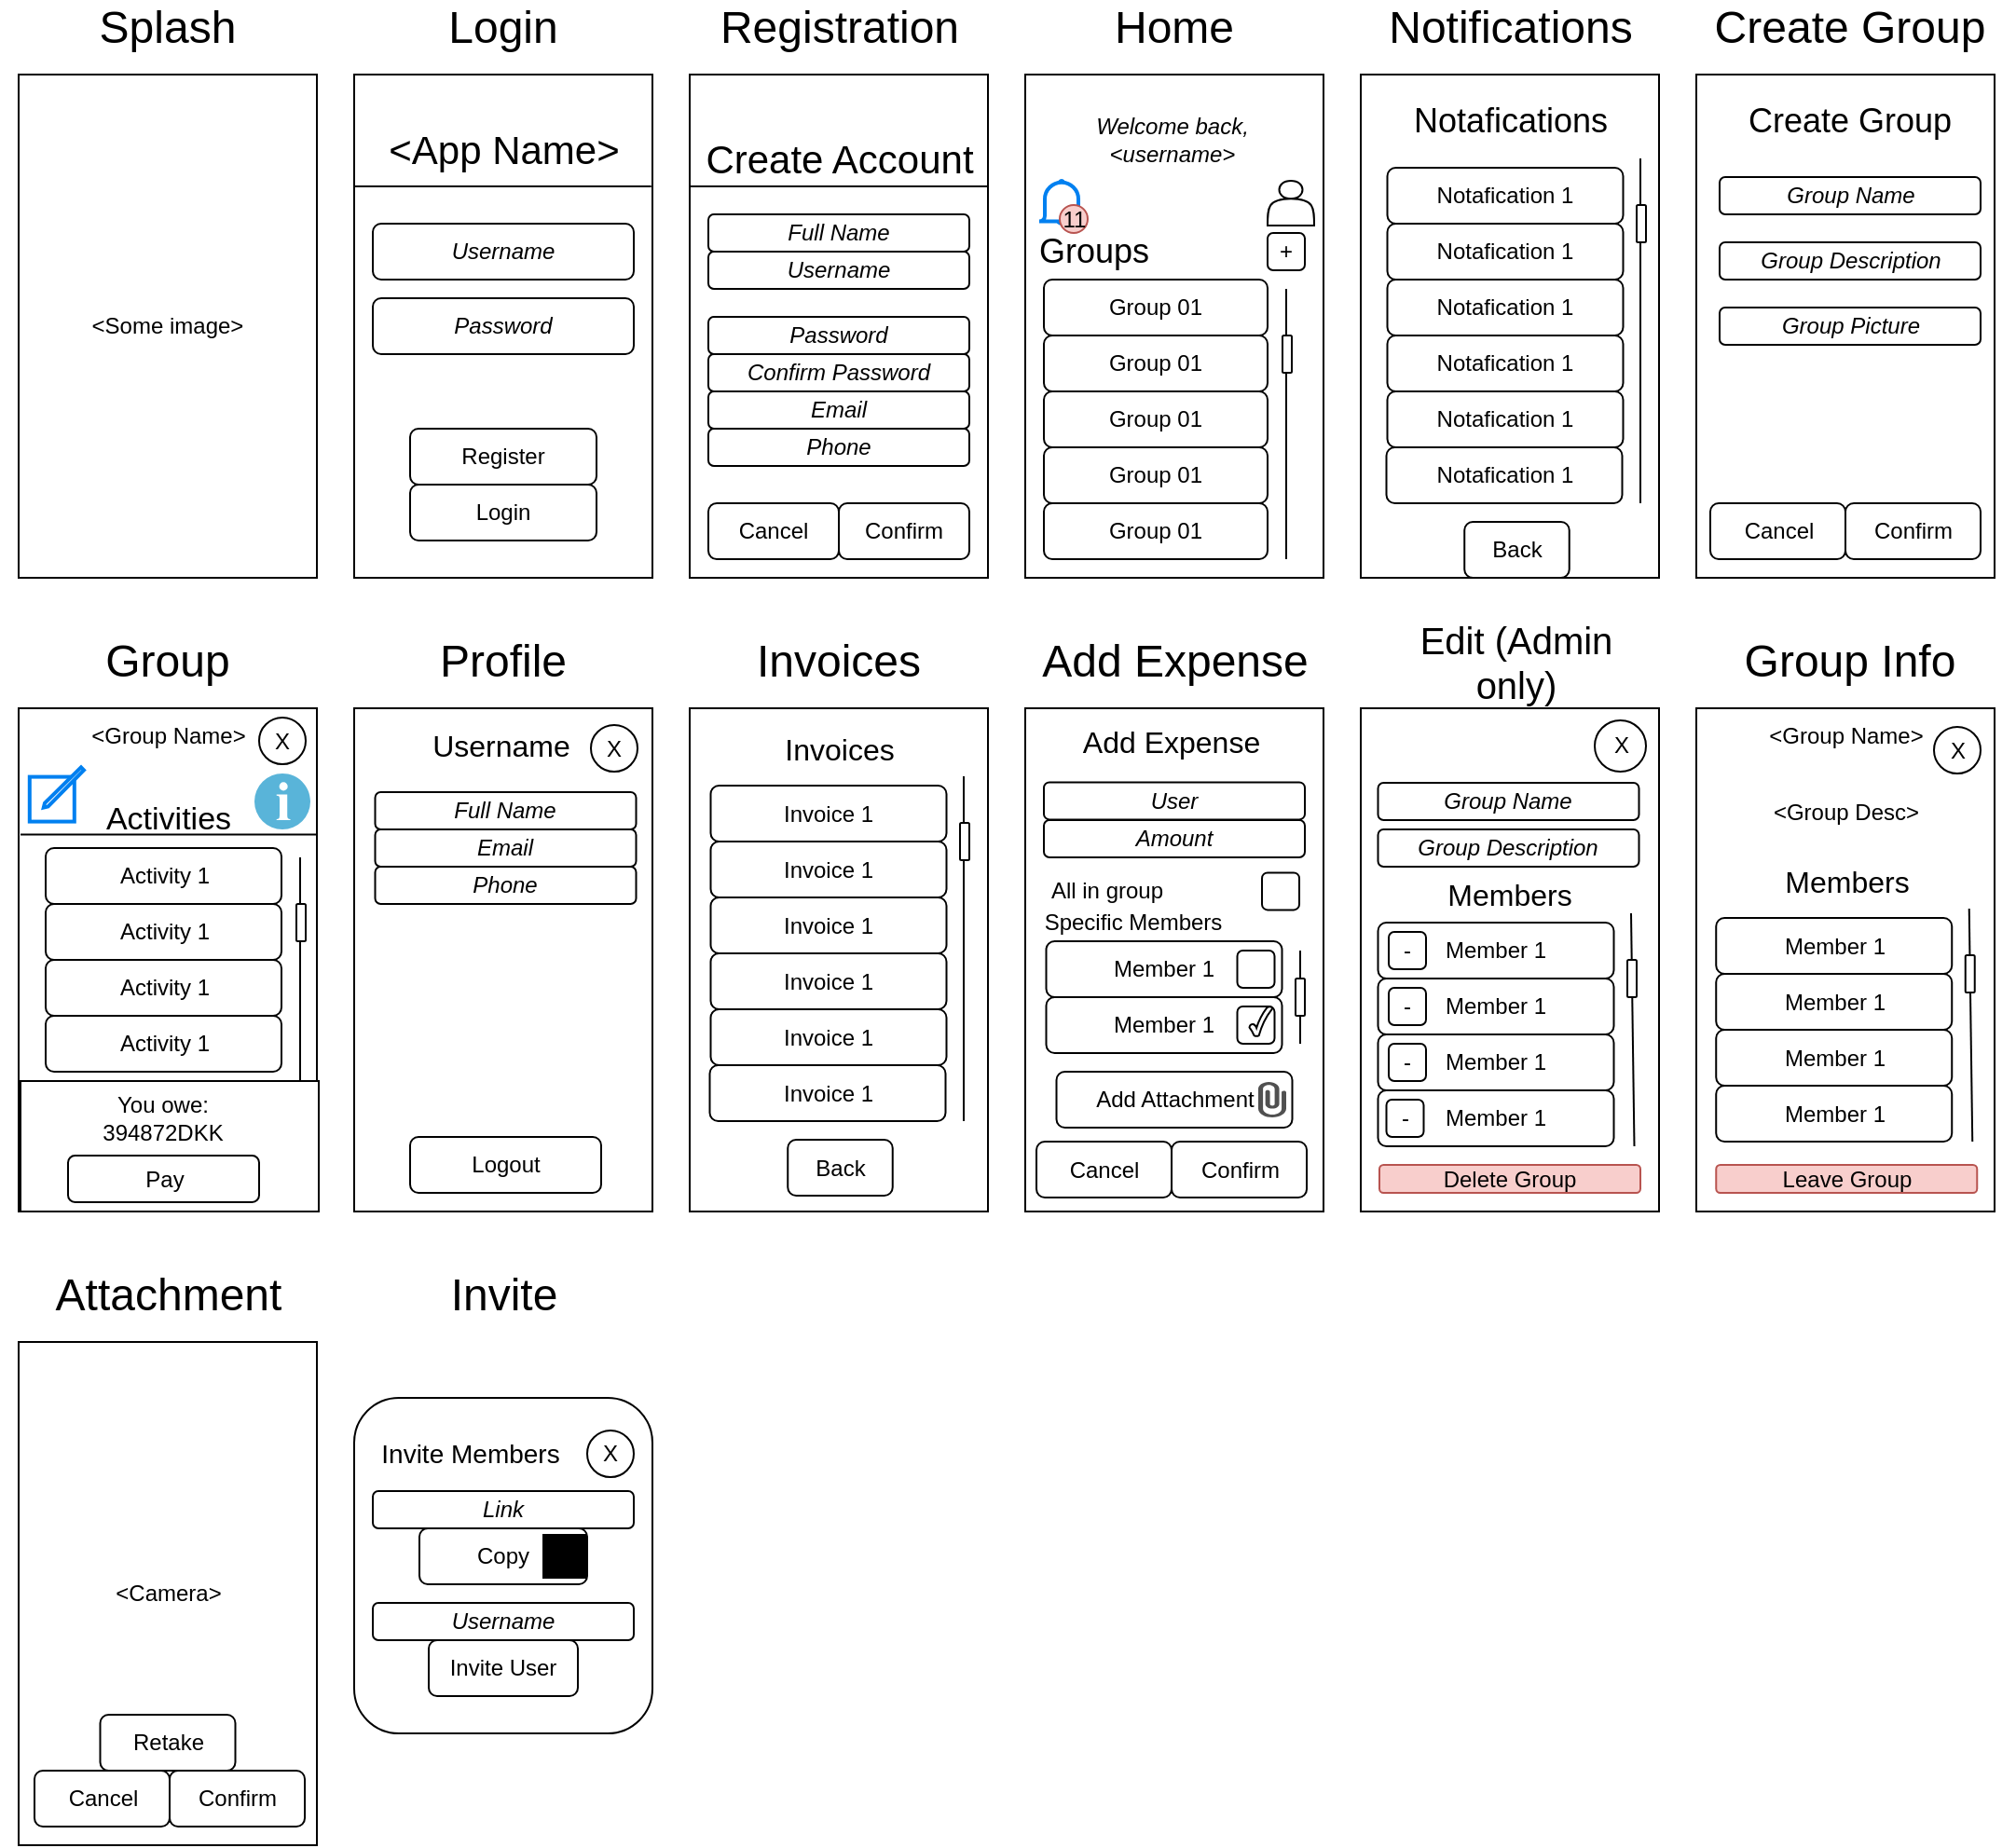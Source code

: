 <mxfile version="22.1.2" type="device">
  <diagram name="Side-1" id="GuKJpiVkrJ8dO57iZTPQ">
    <mxGraphModel dx="1546" dy="374" grid="1" gridSize="10" guides="1" tooltips="1" connect="1" arrows="1" fold="1" page="1" pageScale="1" pageWidth="827" pageHeight="1169" math="0" shadow="0">
      <root>
        <mxCell id="0" />
        <mxCell id="1" parent="0" />
        <mxCell id="spJXYD7yS6-pVbVan2_o-107" value="" style="rounded=1;whiteSpace=wrap;html=1;" parent="1" vertex="1">
          <mxGeometry x="100" y="840" width="160" height="180" as="geometry" />
        </mxCell>
        <mxCell id="spJXYD7yS6-pVbVan2_o-1" value="&amp;lt;Some image&amp;gt;" style="rounded=0;whiteSpace=wrap;html=1;" parent="1" vertex="1">
          <mxGeometry x="-80" y="130" width="160" height="270" as="geometry" />
        </mxCell>
        <mxCell id="spJXYD7yS6-pVbVan2_o-2" value="&lt;font style=&quot;font-size: 24px;&quot;&gt;Splash&lt;/font&gt;" style="text;html=1;strokeColor=none;fillColor=none;align=center;verticalAlign=middle;whiteSpace=wrap;rounded=0;" parent="1" vertex="1">
          <mxGeometry x="-45" y="90" width="90" height="30" as="geometry" />
        </mxCell>
        <mxCell id="spJXYD7yS6-pVbVan2_o-3" value="" style="rounded=0;whiteSpace=wrap;html=1;" parent="1" vertex="1">
          <mxGeometry x="100" y="130" width="160" height="270" as="geometry" />
        </mxCell>
        <mxCell id="spJXYD7yS6-pVbVan2_o-4" value="&lt;font style=&quot;font-size: 24px;&quot;&gt;Login&lt;/font&gt;" style="text;html=1;strokeColor=none;fillColor=none;align=center;verticalAlign=middle;whiteSpace=wrap;rounded=0;" parent="1" vertex="1">
          <mxGeometry x="135" y="90" width="90" height="30" as="geometry" />
        </mxCell>
        <mxCell id="spJXYD7yS6-pVbVan2_o-5" value="" style="rounded=0;whiteSpace=wrap;html=1;" parent="1" vertex="1">
          <mxGeometry x="280" y="130" width="160" height="270" as="geometry" />
        </mxCell>
        <mxCell id="spJXYD7yS6-pVbVan2_o-6" value="&lt;font style=&quot;font-size: 24px;&quot;&gt;Registration&lt;/font&gt;" style="text;html=1;strokeColor=none;fillColor=none;align=center;verticalAlign=middle;whiteSpace=wrap;rounded=0;" parent="1" vertex="1">
          <mxGeometry x="287.5" y="90" width="145" height="30" as="geometry" />
        </mxCell>
        <mxCell id="spJXYD7yS6-pVbVan2_o-7" value="" style="rounded=0;whiteSpace=wrap;html=1;" parent="1" vertex="1">
          <mxGeometry x="460" y="130" width="160" height="270" as="geometry" />
        </mxCell>
        <mxCell id="spJXYD7yS6-pVbVan2_o-8" value="&lt;font style=&quot;font-size: 24px;&quot;&gt;Home&lt;/font&gt;" style="text;html=1;strokeColor=none;fillColor=none;align=center;verticalAlign=middle;whiteSpace=wrap;rounded=0;" parent="1" vertex="1">
          <mxGeometry x="495" y="90" width="90" height="30" as="geometry" />
        </mxCell>
        <mxCell id="spJXYD7yS6-pVbVan2_o-9" value="" style="rounded=0;whiteSpace=wrap;html=1;" parent="1" vertex="1">
          <mxGeometry x="640" y="130" width="160" height="270" as="geometry" />
        </mxCell>
        <mxCell id="spJXYD7yS6-pVbVan2_o-10" value="&lt;font style=&quot;font-size: 24px;&quot;&gt;Notifications&lt;/font&gt;" style="text;html=1;strokeColor=none;fillColor=none;align=center;verticalAlign=middle;whiteSpace=wrap;rounded=0;" parent="1" vertex="1">
          <mxGeometry x="653.75" y="90" width="132.5" height="30" as="geometry" />
        </mxCell>
        <mxCell id="spJXYD7yS6-pVbVan2_o-11" value="" style="rounded=0;whiteSpace=wrap;html=1;" parent="1" vertex="1">
          <mxGeometry x="820" y="130" width="160" height="270" as="geometry" />
        </mxCell>
        <mxCell id="spJXYD7yS6-pVbVan2_o-12" value="&lt;font style=&quot;font-size: 24px;&quot;&gt;Create Group&lt;/font&gt;" style="text;html=1;strokeColor=none;fillColor=none;align=center;verticalAlign=middle;whiteSpace=wrap;rounded=0;" parent="1" vertex="1">
          <mxGeometry x="820" y="90" width="165" height="30" as="geometry" />
        </mxCell>
        <mxCell id="spJXYD7yS6-pVbVan2_o-13" value="" style="rounded=0;whiteSpace=wrap;html=1;" parent="1" vertex="1">
          <mxGeometry x="-80" y="470" width="160" height="270" as="geometry" />
        </mxCell>
        <mxCell id="spJXYD7yS6-pVbVan2_o-14" value="&lt;font style=&quot;font-size: 24px;&quot;&gt;Group&lt;/font&gt;" style="text;html=1;strokeColor=none;fillColor=none;align=center;verticalAlign=middle;whiteSpace=wrap;rounded=0;" parent="1" vertex="1">
          <mxGeometry x="-45" y="430" width="90" height="30" as="geometry" />
        </mxCell>
        <mxCell id="spJXYD7yS6-pVbVan2_o-15" value="" style="rounded=0;whiteSpace=wrap;html=1;" parent="1" vertex="1">
          <mxGeometry x="100" y="470" width="160" height="270" as="geometry" />
        </mxCell>
        <mxCell id="spJXYD7yS6-pVbVan2_o-16" value="&lt;font style=&quot;font-size: 24px;&quot;&gt;Profile&lt;/font&gt;" style="text;html=1;strokeColor=none;fillColor=none;align=center;verticalAlign=middle;whiteSpace=wrap;rounded=0;" parent="1" vertex="1">
          <mxGeometry x="135" y="430" width="90" height="30" as="geometry" />
        </mxCell>
        <mxCell id="spJXYD7yS6-pVbVan2_o-17" value="" style="rounded=0;whiteSpace=wrap;html=1;" parent="1" vertex="1">
          <mxGeometry x="280" y="470" width="160" height="270" as="geometry" />
        </mxCell>
        <mxCell id="spJXYD7yS6-pVbVan2_o-18" value="&lt;font style=&quot;font-size: 24px;&quot;&gt;Invoices&lt;/font&gt;" style="text;html=1;strokeColor=none;fillColor=none;align=center;verticalAlign=middle;whiteSpace=wrap;rounded=0;" parent="1" vertex="1">
          <mxGeometry x="315" y="430" width="90" height="30" as="geometry" />
        </mxCell>
        <mxCell id="spJXYD7yS6-pVbVan2_o-19" value="" style="rounded=0;whiteSpace=wrap;html=1;" parent="1" vertex="1">
          <mxGeometry x="460" y="470" width="160" height="270" as="geometry" />
        </mxCell>
        <mxCell id="spJXYD7yS6-pVbVan2_o-20" value="&lt;font style=&quot;font-size: 24px;&quot;&gt;Add Expense&lt;/font&gt;" style="text;html=1;strokeColor=none;fillColor=none;align=center;verticalAlign=middle;whiteSpace=wrap;rounded=0;" parent="1" vertex="1">
          <mxGeometry x="467.5" y="430" width="145" height="30" as="geometry" />
        </mxCell>
        <mxCell id="spJXYD7yS6-pVbVan2_o-21" value="" style="rounded=0;whiteSpace=wrap;html=1;" parent="1" vertex="1">
          <mxGeometry x="640" y="470" width="160" height="270" as="geometry" />
        </mxCell>
        <mxCell id="spJXYD7yS6-pVbVan2_o-22" value="&lt;font style=&quot;font-size: 20px;&quot;&gt;Edit (Admin only)&lt;/font&gt;" style="text;html=1;strokeColor=none;fillColor=none;align=center;verticalAlign=middle;whiteSpace=wrap;rounded=0;" parent="1" vertex="1">
          <mxGeometry x="661.25" y="430" width="125" height="30" as="geometry" />
        </mxCell>
        <mxCell id="spJXYD7yS6-pVbVan2_o-23" value="" style="rounded=0;whiteSpace=wrap;html=1;" parent="1" vertex="1">
          <mxGeometry x="820" y="470" width="160" height="270" as="geometry" />
        </mxCell>
        <mxCell id="spJXYD7yS6-pVbVan2_o-24" value="&lt;font style=&quot;font-size: 24px;&quot;&gt;Group Info&lt;/font&gt;" style="text;html=1;strokeColor=none;fillColor=none;align=center;verticalAlign=middle;whiteSpace=wrap;rounded=0;" parent="1" vertex="1">
          <mxGeometry x="840" y="430" width="125" height="30" as="geometry" />
        </mxCell>
        <mxCell id="spJXYD7yS6-pVbVan2_o-25" value="" style="rounded=0;whiteSpace=wrap;html=1;" parent="1" vertex="1">
          <mxGeometry x="-80" y="810" width="160" height="270" as="geometry" />
        </mxCell>
        <mxCell id="spJXYD7yS6-pVbVan2_o-26" value="&lt;font style=&quot;font-size: 24px;&quot;&gt;Attachment&lt;/font&gt;" style="text;html=1;strokeColor=none;fillColor=none;align=center;verticalAlign=middle;whiteSpace=wrap;rounded=0;" parent="1" vertex="1">
          <mxGeometry x="-62.5" y="770" width="125" height="30" as="geometry" />
        </mxCell>
        <mxCell id="spJXYD7yS6-pVbVan2_o-30" value="&lt;font style=&quot;font-size: 24px;&quot;&gt;Invite&lt;/font&gt;" style="text;html=1;strokeColor=none;fillColor=none;align=center;verticalAlign=middle;whiteSpace=wrap;rounded=0;" parent="1" vertex="1">
          <mxGeometry x="117.5" y="770" width="125" height="30" as="geometry" />
        </mxCell>
        <mxCell id="spJXYD7yS6-pVbVan2_o-32" value="&lt;i&gt;Username&lt;/i&gt;" style="rounded=1;whiteSpace=wrap;html=1;" parent="1" vertex="1">
          <mxGeometry x="110" y="210" width="140" height="30" as="geometry" />
        </mxCell>
        <mxCell id="spJXYD7yS6-pVbVan2_o-33" value="&lt;i&gt;Password&lt;/i&gt;" style="rounded=1;whiteSpace=wrap;html=1;" parent="1" vertex="1">
          <mxGeometry x="110" y="250" width="140" height="30" as="geometry" />
        </mxCell>
        <mxCell id="spJXYD7yS6-pVbVan2_o-35" value="Register" style="rounded=1;whiteSpace=wrap;html=1;" parent="1" vertex="1">
          <mxGeometry x="130" y="320" width="100" height="30" as="geometry" />
        </mxCell>
        <mxCell id="spJXYD7yS6-pVbVan2_o-36" value="Login" style="rounded=1;whiteSpace=wrap;html=1;" parent="1" vertex="1">
          <mxGeometry x="130" y="350" width="100" height="30" as="geometry" />
        </mxCell>
        <mxCell id="spJXYD7yS6-pVbVan2_o-37" value="" style="endArrow=none;html=1;rounded=0;entryX=0.996;entryY=0.222;entryDx=0;entryDy=0;entryPerimeter=0;" parent="1" target="spJXYD7yS6-pVbVan2_o-3" edge="1">
          <mxGeometry width="50" height="50" relative="1" as="geometry">
            <mxPoint x="100" y="190" as="sourcePoint" />
            <mxPoint x="150" y="140" as="targetPoint" />
          </mxGeometry>
        </mxCell>
        <mxCell id="spJXYD7yS6-pVbVan2_o-39" value="&lt;font style=&quot;font-size: 21px;&quot;&gt;&amp;lt;App Name&amp;gt;&lt;/font&gt;" style="text;html=1;strokeColor=none;fillColor=none;align=center;verticalAlign=middle;whiteSpace=wrap;rounded=0;" parent="1" vertex="1">
          <mxGeometry x="92.5" y="160" width="175" height="20" as="geometry" />
        </mxCell>
        <mxCell id="spJXYD7yS6-pVbVan2_o-41" value="&lt;i&gt;Username&lt;/i&gt;" style="rounded=1;whiteSpace=wrap;html=1;" parent="1" vertex="1">
          <mxGeometry x="290" y="225" width="140" height="20" as="geometry" />
        </mxCell>
        <mxCell id="spJXYD7yS6-pVbVan2_o-42" value="&lt;i&gt;Password&lt;/i&gt;" style="rounded=1;whiteSpace=wrap;html=1;" parent="1" vertex="1">
          <mxGeometry x="290" y="260" width="140" height="20" as="geometry" />
        </mxCell>
        <mxCell id="spJXYD7yS6-pVbVan2_o-43" value="&lt;i&gt;Confirm Password&lt;/i&gt;" style="rounded=1;whiteSpace=wrap;html=1;" parent="1" vertex="1">
          <mxGeometry x="290" y="280" width="140" height="20" as="geometry" />
        </mxCell>
        <mxCell id="spJXYD7yS6-pVbVan2_o-44" value="&lt;i&gt;Full Name&lt;/i&gt;" style="rounded=1;whiteSpace=wrap;html=1;" parent="1" vertex="1">
          <mxGeometry x="290" y="205" width="140" height="20" as="geometry" />
        </mxCell>
        <mxCell id="spJXYD7yS6-pVbVan2_o-45" value="&lt;i&gt;Email&lt;/i&gt;" style="rounded=1;whiteSpace=wrap;html=1;" parent="1" vertex="1">
          <mxGeometry x="290" y="300" width="140" height="20" as="geometry" />
        </mxCell>
        <mxCell id="spJXYD7yS6-pVbVan2_o-46" value="&lt;i&gt;Phone&lt;/i&gt;" style="rounded=1;whiteSpace=wrap;html=1;" parent="1" vertex="1">
          <mxGeometry x="290" y="320" width="140" height="20" as="geometry" />
        </mxCell>
        <mxCell id="spJXYD7yS6-pVbVan2_o-47" value="Confirm" style="rounded=1;whiteSpace=wrap;html=1;" parent="1" vertex="1">
          <mxGeometry x="360" y="360" width="70" height="30" as="geometry" />
        </mxCell>
        <mxCell id="spJXYD7yS6-pVbVan2_o-48" value="&lt;span style=&quot;font-size: 21px;&quot;&gt;Create Account&lt;/span&gt;" style="text;html=1;strokeColor=none;fillColor=none;align=center;verticalAlign=middle;whiteSpace=wrap;rounded=0;" parent="1" vertex="1">
          <mxGeometry x="272.5" y="160" width="175" height="30" as="geometry" />
        </mxCell>
        <mxCell id="spJXYD7yS6-pVbVan2_o-49" value="" style="endArrow=none;html=1;rounded=0;entryX=0.996;entryY=0.222;entryDx=0;entryDy=0;entryPerimeter=0;" parent="1" edge="1">
          <mxGeometry width="50" height="50" relative="1" as="geometry">
            <mxPoint x="280.5" y="190" as="sourcePoint" />
            <mxPoint x="439.5" y="190" as="targetPoint" />
          </mxGeometry>
        </mxCell>
        <mxCell id="spJXYD7yS6-pVbVan2_o-50" value="&lt;font style=&quot;font-size: 18px;&quot;&gt;Groups&lt;/font&gt;" style="text;html=1;strokeColor=none;fillColor=none;align=center;verticalAlign=middle;whiteSpace=wrap;rounded=0;" parent="1" vertex="1">
          <mxGeometry x="447.5" y="210" width="97.5" height="30" as="geometry" />
        </mxCell>
        <mxCell id="spJXYD7yS6-pVbVan2_o-51" value="Group 01" style="rounded=1;whiteSpace=wrap;html=1;" parent="1" vertex="1">
          <mxGeometry x="470" y="240" width="120" height="30" as="geometry" />
        </mxCell>
        <mxCell id="spJXYD7yS6-pVbVan2_o-52" value="Group 01" style="rounded=1;whiteSpace=wrap;html=1;" parent="1" vertex="1">
          <mxGeometry x="470" y="270" width="120" height="30" as="geometry" />
        </mxCell>
        <mxCell id="spJXYD7yS6-pVbVan2_o-53" value="Group 01" style="rounded=1;whiteSpace=wrap;html=1;" parent="1" vertex="1">
          <mxGeometry x="470" y="300" width="120" height="30" as="geometry" />
        </mxCell>
        <mxCell id="spJXYD7yS6-pVbVan2_o-54" value="Group 01" style="rounded=1;whiteSpace=wrap;html=1;" parent="1" vertex="1">
          <mxGeometry x="470" y="330" width="120" height="30" as="geometry" />
        </mxCell>
        <mxCell id="spJXYD7yS6-pVbVan2_o-55" value="Group 01" style="rounded=1;whiteSpace=wrap;html=1;" parent="1" vertex="1">
          <mxGeometry x="470" y="360" width="120" height="30" as="geometry" />
        </mxCell>
        <mxCell id="spJXYD7yS6-pVbVan2_o-57" value="+" style="rounded=1;whiteSpace=wrap;html=1;" parent="1" vertex="1">
          <mxGeometry x="590" y="215" width="20" height="20" as="geometry" />
        </mxCell>
        <mxCell id="spJXYD7yS6-pVbVan2_o-60" value="" style="html=1;verticalLabelPosition=bottom;align=center;labelBackgroundColor=#ffffff;verticalAlign=top;strokeWidth=2;strokeColor=#0080F0;shadow=0;dashed=0;shape=mxgraph.ios7.icons.bell;" parent="1" vertex="1">
          <mxGeometry x="467.5" y="187" width="24" height="23.1" as="geometry" />
        </mxCell>
        <mxCell id="spJXYD7yS6-pVbVan2_o-61" value="11" style="ellipse;whiteSpace=wrap;html=1;aspect=fixed;fillColor=#f8cecc;strokeColor=#b85450;" parent="1" vertex="1">
          <mxGeometry x="478.5" y="200" width="15" height="15" as="geometry" />
        </mxCell>
        <mxCell id="spJXYD7yS6-pVbVan2_o-62" value="&lt;font style=&quot;font-size: 12px;&quot;&gt;&lt;i&gt;Welcome back, &amp;lt;username&amp;gt;&lt;/i&gt;&lt;/font&gt;" style="text;html=1;strokeColor=none;fillColor=none;align=center;verticalAlign=middle;whiteSpace=wrap;rounded=0;" parent="1" vertex="1">
          <mxGeometry x="493.5" y="150" width="90" height="30" as="geometry" />
        </mxCell>
        <mxCell id="spJXYD7yS6-pVbVan2_o-65" value="&lt;font style=&quot;font-size: 12px;&quot;&gt;&amp;lt;Group Name&amp;gt;&lt;/font&gt;" style="text;html=1;strokeColor=none;fillColor=none;align=center;verticalAlign=middle;whiteSpace=wrap;rounded=0;" parent="1" vertex="1">
          <mxGeometry x="-87.5" y="470" width="175" height="30" as="geometry" />
        </mxCell>
        <mxCell id="spJXYD7yS6-pVbVan2_o-66" value="&lt;font style=&quot;font-size: 17px;&quot;&gt;Activities&lt;/font&gt;" style="text;html=1;strokeColor=none;fillColor=none;align=center;verticalAlign=middle;whiteSpace=wrap;rounded=0;" parent="1" vertex="1">
          <mxGeometry x="-87.5" y="515" width="175" height="30" as="geometry" />
        </mxCell>
        <mxCell id="spJXYD7yS6-pVbVan2_o-67" value="" style="shape=actor;whiteSpace=wrap;html=1;" parent="1" vertex="1">
          <mxGeometry x="590" y="187" width="25" height="24" as="geometry" />
        </mxCell>
        <mxCell id="spJXYD7yS6-pVbVan2_o-72" value="" style="html=1;verticalLabelPosition=bottom;align=center;labelBackgroundColor=#ffffff;verticalAlign=top;strokeWidth=2;strokeColor=#0080F0;shadow=0;dashed=0;shape=mxgraph.ios7.icons.compose;" parent="1" vertex="1">
          <mxGeometry x="-74.1" y="501.7" width="29.1" height="29.1" as="geometry" />
        </mxCell>
        <mxCell id="spJXYD7yS6-pVbVan2_o-73" value="" style="endArrow=none;html=1;rounded=0;entryX=0.996;entryY=0.222;entryDx=0;entryDy=0;entryPerimeter=0;" parent="1" edge="1">
          <mxGeometry width="50" height="50" relative="1" as="geometry">
            <mxPoint x="-79" y="537.7" as="sourcePoint" />
            <mxPoint x="80" y="537.7" as="targetPoint" />
          </mxGeometry>
        </mxCell>
        <mxCell id="spJXYD7yS6-pVbVan2_o-74" value="" style="endArrow=none;html=1;rounded=0;" parent="1" edge="1">
          <mxGeometry width="50" height="50" relative="1" as="geometry">
            <mxPoint x="600" y="245" as="sourcePoint" />
            <mxPoint x="600" y="390" as="targetPoint" />
          </mxGeometry>
        </mxCell>
        <mxCell id="spJXYD7yS6-pVbVan2_o-75" value="" style="rounded=1;whiteSpace=wrap;html=1;" parent="1" vertex="1">
          <mxGeometry x="598" y="270" width="5" height="20" as="geometry" />
        </mxCell>
        <mxCell id="spJXYD7yS6-pVbVan2_o-76" value="Activity 1" style="rounded=1;whiteSpace=wrap;html=1;" parent="1" vertex="1">
          <mxGeometry x="-65.5" y="545" width="126.5" height="30" as="geometry" />
        </mxCell>
        <mxCell id="spJXYD7yS6-pVbVan2_o-77" value="Activity 1" style="rounded=1;whiteSpace=wrap;html=1;" parent="1" vertex="1">
          <mxGeometry x="-65.5" y="575" width="126.5" height="30" as="geometry" />
        </mxCell>
        <mxCell id="spJXYD7yS6-pVbVan2_o-78" value="Activity 1" style="rounded=1;whiteSpace=wrap;html=1;" parent="1" vertex="1">
          <mxGeometry x="-65.5" y="605" width="126.5" height="30" as="geometry" />
        </mxCell>
        <mxCell id="spJXYD7yS6-pVbVan2_o-79" value="Activity 1" style="rounded=1;whiteSpace=wrap;html=1;" parent="1" vertex="1">
          <mxGeometry x="-65.5" y="635" width="126.5" height="30" as="geometry" />
        </mxCell>
        <mxCell id="spJXYD7yS6-pVbVan2_o-80" value="Activity 1" style="rounded=1;whiteSpace=wrap;html=1;" parent="1" vertex="1">
          <mxGeometry x="-65.5" y="675" width="126.5" height="30" as="geometry" />
        </mxCell>
        <mxCell id="spJXYD7yS6-pVbVan2_o-81" value="" style="endArrow=none;html=1;rounded=0;" parent="1" edge="1">
          <mxGeometry width="50" height="50" relative="1" as="geometry">
            <mxPoint x="71" y="550" as="sourcePoint" />
            <mxPoint x="71" y="695" as="targetPoint" />
          </mxGeometry>
        </mxCell>
        <mxCell id="spJXYD7yS6-pVbVan2_o-82" value="" style="rounded=1;whiteSpace=wrap;html=1;" parent="1" vertex="1">
          <mxGeometry x="69" y="575" width="5" height="20" as="geometry" />
        </mxCell>
        <mxCell id="spJXYD7yS6-pVbVan2_o-83" value="&lt;font style=&quot;font-size: 18px;&quot;&gt;Notafications&lt;/font&gt;" style="text;html=1;strokeColor=none;fillColor=none;align=center;verticalAlign=middle;whiteSpace=wrap;rounded=0;" parent="1" vertex="1">
          <mxGeometry x="632.5" y="140" width="175" height="30" as="geometry" />
        </mxCell>
        <mxCell id="spJXYD7yS6-pVbVan2_o-84" value="Notafication 1" style="rounded=1;whiteSpace=wrap;html=1;" parent="1" vertex="1">
          <mxGeometry x="654.25" y="180" width="126.5" height="30" as="geometry" />
        </mxCell>
        <mxCell id="spJXYD7yS6-pVbVan2_o-85" value="Notafication 1" style="rounded=1;whiteSpace=wrap;html=1;" parent="1" vertex="1">
          <mxGeometry x="654.25" y="210" width="126.5" height="30" as="geometry" />
        </mxCell>
        <mxCell id="spJXYD7yS6-pVbVan2_o-86" value="Notafication 1" style="rounded=1;whiteSpace=wrap;html=1;" parent="1" vertex="1">
          <mxGeometry x="654.25" y="240" width="126.5" height="30" as="geometry" />
        </mxCell>
        <mxCell id="spJXYD7yS6-pVbVan2_o-87" value="Notafication 1" style="rounded=1;whiteSpace=wrap;html=1;" parent="1" vertex="1">
          <mxGeometry x="654.25" y="270" width="126.5" height="30" as="geometry" />
        </mxCell>
        <mxCell id="spJXYD7yS6-pVbVan2_o-88" value="Notafication 1" style="rounded=1;whiteSpace=wrap;html=1;" parent="1" vertex="1">
          <mxGeometry x="654.25" y="300" width="126.5" height="30" as="geometry" />
        </mxCell>
        <mxCell id="spJXYD7yS6-pVbVan2_o-89" value="" style="endArrow=none;html=1;rounded=0;" parent="1" edge="1">
          <mxGeometry width="50" height="50" relative="1" as="geometry">
            <mxPoint x="790" y="175" as="sourcePoint" />
            <mxPoint x="790" y="360" as="targetPoint" />
          </mxGeometry>
        </mxCell>
        <mxCell id="spJXYD7yS6-pVbVan2_o-90" value="" style="rounded=1;whiteSpace=wrap;html=1;" parent="1" vertex="1">
          <mxGeometry x="788" y="200" width="5" height="20" as="geometry" />
        </mxCell>
        <mxCell id="spJXYD7yS6-pVbVan2_o-91" value="Notafication 1" style="rounded=1;whiteSpace=wrap;html=1;" parent="1" vertex="1">
          <mxGeometry x="653.75" y="330" width="126.5" height="30" as="geometry" />
        </mxCell>
        <mxCell id="spJXYD7yS6-pVbVan2_o-92" value="Back" style="rounded=1;whiteSpace=wrap;html=1;" parent="1" vertex="1">
          <mxGeometry x="695.62" y="370" width="56.25" height="30" as="geometry" />
        </mxCell>
        <mxCell id="spJXYD7yS6-pVbVan2_o-94" value="&lt;font style=&quot;font-size: 18px;&quot;&gt;Create Group&lt;/font&gt;" style="text;html=1;strokeColor=none;fillColor=none;align=center;verticalAlign=middle;whiteSpace=wrap;rounded=0;" parent="1" vertex="1">
          <mxGeometry x="815" y="140" width="175" height="30" as="geometry" />
        </mxCell>
        <mxCell id="spJXYD7yS6-pVbVan2_o-95" value="&lt;i&gt;Group Name&lt;/i&gt;" style="rounded=1;whiteSpace=wrap;html=1;" parent="1" vertex="1">
          <mxGeometry x="832.5" y="185" width="140" height="20" as="geometry" />
        </mxCell>
        <mxCell id="spJXYD7yS6-pVbVan2_o-96" value="&lt;i&gt;Group Description&lt;/i&gt;" style="rounded=1;whiteSpace=wrap;html=1;" parent="1" vertex="1">
          <mxGeometry x="832.5" y="220" width="140" height="20" as="geometry" />
        </mxCell>
        <mxCell id="spJXYD7yS6-pVbVan2_o-97" value="&lt;i&gt;Group Picture&lt;/i&gt;" style="rounded=1;whiteSpace=wrap;html=1;" parent="1" vertex="1">
          <mxGeometry x="832.5" y="255" width="140" height="20" as="geometry" />
        </mxCell>
        <mxCell id="spJXYD7yS6-pVbVan2_o-98" value="Confirm" style="rounded=1;whiteSpace=wrap;html=1;" parent="1" vertex="1">
          <mxGeometry x="900" y="360" width="72.5" height="30" as="geometry" />
        </mxCell>
        <mxCell id="spJXYD7yS6-pVbVan2_o-99" value="&lt;i&gt;Link&lt;/i&gt;" style="rounded=1;whiteSpace=wrap;html=1;" parent="1" vertex="1">
          <mxGeometry x="110" y="890" width="140" height="20" as="geometry" />
        </mxCell>
        <mxCell id="spJXYD7yS6-pVbVan2_o-100" value="Copy" style="rounded=1;whiteSpace=wrap;html=1;" parent="1" vertex="1">
          <mxGeometry x="135" y="910" width="90" height="30" as="geometry" />
        </mxCell>
        <mxCell id="spJXYD7yS6-pVbVan2_o-101" value="" style="shape=image;html=1;verticalAlign=top;verticalLabelPosition=bottom;labelBackgroundColor=#ffffff;imageAspect=0;aspect=fixed;image=https://cdn2.iconfinder.com/data/icons/font-awesome/1792/clone-128.png;imageBackground=#000000;" parent="1" vertex="1">
          <mxGeometry x="201" y="913" width="24" height="24" as="geometry" />
        </mxCell>
        <mxCell id="spJXYD7yS6-pVbVan2_o-102" value="&lt;font style=&quot;font-size: 14px;&quot;&gt;Invite Members&lt;/font&gt;" style="text;html=1;strokeColor=none;fillColor=none;align=center;verticalAlign=middle;whiteSpace=wrap;rounded=0;" parent="1" vertex="1">
          <mxGeometry x="100" y="850" width="125" height="40" as="geometry" />
        </mxCell>
        <mxCell id="spJXYD7yS6-pVbVan2_o-103" value="&lt;i&gt;Username&lt;/i&gt;" style="rounded=1;whiteSpace=wrap;html=1;" parent="1" vertex="1">
          <mxGeometry x="110" y="950" width="140" height="20" as="geometry" />
        </mxCell>
        <mxCell id="spJXYD7yS6-pVbVan2_o-104" value="Invite User" style="rounded=1;whiteSpace=wrap;html=1;" parent="1" vertex="1">
          <mxGeometry x="140" y="970" width="80" height="30" as="geometry" />
        </mxCell>
        <mxCell id="spJXYD7yS6-pVbVan2_o-106" value="X" style="ellipse;whiteSpace=wrap;html=1;aspect=fixed;" parent="1" vertex="1">
          <mxGeometry x="225" y="857.5" width="25" height="25" as="geometry" />
        </mxCell>
        <mxCell id="spJXYD7yS6-pVbVan2_o-112" value="X" style="ellipse;whiteSpace=wrap;html=1;aspect=fixed;" parent="1" vertex="1">
          <mxGeometry x="49" y="475" width="25" height="25" as="geometry" />
        </mxCell>
        <mxCell id="spJXYD7yS6-pVbVan2_o-114" value="Cancel" style="rounded=1;whiteSpace=wrap;html=1;" parent="1" vertex="1">
          <mxGeometry x="290" y="360" width="70" height="30" as="geometry" />
        </mxCell>
        <mxCell id="spJXYD7yS6-pVbVan2_o-115" value="Cancel" style="rounded=1;whiteSpace=wrap;html=1;" parent="1" vertex="1">
          <mxGeometry x="827.5" y="360" width="72.5" height="30" as="geometry" />
        </mxCell>
        <mxCell id="spJXYD7yS6-pVbVan2_o-116" value="Logout" style="rounded=1;whiteSpace=wrap;html=1;" parent="1" vertex="1">
          <mxGeometry x="130" y="700" width="102.5" height="30" as="geometry" />
        </mxCell>
        <mxCell id="spJXYD7yS6-pVbVan2_o-117" value="&lt;font style=&quot;font-size: 16px;&quot;&gt;Username&lt;/font&gt;" style="text;html=1;strokeColor=none;fillColor=none;align=center;verticalAlign=middle;whiteSpace=wrap;rounded=0;" parent="1" vertex="1">
          <mxGeometry x="133.75" y="475" width="90" height="30" as="geometry" />
        </mxCell>
        <mxCell id="spJXYD7yS6-pVbVan2_o-118" value="X" style="ellipse;whiteSpace=wrap;html=1;aspect=fixed;" parent="1" vertex="1">
          <mxGeometry x="227" y="479" width="25" height="25" as="geometry" />
        </mxCell>
        <mxCell id="spJXYD7yS6-pVbVan2_o-119" value="&lt;i&gt;Full Name&lt;/i&gt;" style="rounded=1;whiteSpace=wrap;html=1;" parent="1" vertex="1">
          <mxGeometry x="111.25" y="515" width="140" height="20" as="geometry" />
        </mxCell>
        <mxCell id="spJXYD7yS6-pVbVan2_o-120" value="&lt;i&gt;Email&lt;/i&gt;" style="rounded=1;whiteSpace=wrap;html=1;" parent="1" vertex="1">
          <mxGeometry x="111.25" y="535" width="140" height="20" as="geometry" />
        </mxCell>
        <mxCell id="spJXYD7yS6-pVbVan2_o-121" value="&lt;i&gt;Phone&lt;/i&gt;" style="rounded=1;whiteSpace=wrap;html=1;" parent="1" vertex="1">
          <mxGeometry x="111.25" y="555" width="140" height="20" as="geometry" />
        </mxCell>
        <mxCell id="spJXYD7yS6-pVbVan2_o-123" value="" style="rounded=0;whiteSpace=wrap;html=1;" parent="1" vertex="1">
          <mxGeometry x="-79" y="670" width="160" height="70" as="geometry" />
        </mxCell>
        <mxCell id="spJXYD7yS6-pVbVan2_o-124" value="&lt;font style=&quot;font-size: 12px;&quot;&gt;You owe:&lt;br&gt;394872DKK&lt;br&gt;&lt;/font&gt;" style="text;html=1;strokeColor=none;fillColor=none;align=center;verticalAlign=middle;whiteSpace=wrap;rounded=0;" parent="1" vertex="1">
          <mxGeometry x="-89.75" y="675" width="175" height="30" as="geometry" />
        </mxCell>
        <mxCell id="spJXYD7yS6-pVbVan2_o-125" value="" style="image;sketch=0;aspect=fixed;html=1;points=[];align=center;fontSize=12;image=img/lib/mscae/Info.svg;" parent="1" vertex="1">
          <mxGeometry x="46.5" y="505" width="30" height="30" as="geometry" />
        </mxCell>
        <mxCell id="spJXYD7yS6-pVbVan2_o-126" value="Pay" style="rounded=1;whiteSpace=wrap;html=1;" parent="1" vertex="1">
          <mxGeometry x="-53.5" y="710" width="102.5" height="25" as="geometry" />
        </mxCell>
        <mxCell id="spJXYD7yS6-pVbVan2_o-127" value="Member 1" style="rounded=1;whiteSpace=wrap;html=1;" parent="1" vertex="1">
          <mxGeometry x="830.62" y="582.5" width="126.5" height="30" as="geometry" />
        </mxCell>
        <mxCell id="spJXYD7yS6-pVbVan2_o-128" value="Member 1" style="rounded=1;whiteSpace=wrap;html=1;" parent="1" vertex="1">
          <mxGeometry x="830.62" y="612.5" width="126.5" height="30" as="geometry" />
        </mxCell>
        <mxCell id="spJXYD7yS6-pVbVan2_o-129" value="Member 1" style="rounded=1;whiteSpace=wrap;html=1;" parent="1" vertex="1">
          <mxGeometry x="830.62" y="642.5" width="126.5" height="30" as="geometry" />
        </mxCell>
        <mxCell id="spJXYD7yS6-pVbVan2_o-130" value="Member 1" style="rounded=1;whiteSpace=wrap;html=1;" parent="1" vertex="1">
          <mxGeometry x="830.62" y="672.5" width="126.5" height="30" as="geometry" />
        </mxCell>
        <mxCell id="spJXYD7yS6-pVbVan2_o-132" value="" style="endArrow=none;html=1;rounded=0;" parent="1" edge="1">
          <mxGeometry width="50" height="50" relative="1" as="geometry">
            <mxPoint x="966.37" y="577.5" as="sourcePoint" />
            <mxPoint x="968.12" y="702.5" as="targetPoint" />
          </mxGeometry>
        </mxCell>
        <mxCell id="spJXYD7yS6-pVbVan2_o-133" value="" style="rounded=1;whiteSpace=wrap;html=1;" parent="1" vertex="1">
          <mxGeometry x="964.37" y="602.5" width="5" height="20" as="geometry" />
        </mxCell>
        <mxCell id="spJXYD7yS6-pVbVan2_o-135" value="&lt;font style=&quot;font-size: 16px;&quot;&gt;Members&lt;/font&gt;" style="text;html=1;strokeColor=none;fillColor=none;align=center;verticalAlign=middle;whiteSpace=wrap;rounded=0;" parent="1" vertex="1">
          <mxGeometry x="855.62" y="547.5" width="90" height="30" as="geometry" />
        </mxCell>
        <mxCell id="spJXYD7yS6-pVbVan2_o-136" value="&lt;font style=&quot;font-size: 12px;&quot;&gt;&amp;lt;Group Name&amp;gt;&lt;/font&gt;" style="text;html=1;strokeColor=none;fillColor=none;align=center;verticalAlign=middle;whiteSpace=wrap;rounded=0;" parent="1" vertex="1">
          <mxGeometry x="812.5" y="470" width="175" height="30" as="geometry" />
        </mxCell>
        <mxCell id="spJXYD7yS6-pVbVan2_o-138" value="X" style="ellipse;whiteSpace=wrap;html=1;aspect=fixed;" parent="1" vertex="1">
          <mxGeometry x="947.5" y="480" width="25" height="25" as="geometry" />
        </mxCell>
        <mxCell id="spJXYD7yS6-pVbVan2_o-139" value="&lt;font style=&quot;font-size: 12px;&quot;&gt;&amp;lt;Group Desc&amp;gt;&lt;/font&gt;" style="text;html=1;strokeColor=none;fillColor=none;align=center;verticalAlign=middle;whiteSpace=wrap;rounded=0;" parent="1" vertex="1">
          <mxGeometry x="813.13" y="511.1" width="175" height="30" as="geometry" />
        </mxCell>
        <mxCell id="spJXYD7yS6-pVbVan2_o-140" value="Leave Group" style="rounded=1;whiteSpace=wrap;html=1;fillColor=#f8cecc;strokeColor=#b85450;" parent="1" vertex="1">
          <mxGeometry x="830.63" y="715" width="140" height="15" as="geometry" />
        </mxCell>
        <mxCell id="spJXYD7yS6-pVbVan2_o-141" value="Delete Group" style="rounded=1;whiteSpace=wrap;html=1;fillColor=#f8cecc;strokeColor=#b85450;" parent="1" vertex="1">
          <mxGeometry x="650" y="715" width="140" height="15" as="geometry" />
        </mxCell>
        <mxCell id="spJXYD7yS6-pVbVan2_o-149" value="Member 1" style="rounded=1;whiteSpace=wrap;html=1;" parent="1" vertex="1">
          <mxGeometry x="649.25" y="585" width="126.5" height="30" as="geometry" />
        </mxCell>
        <mxCell id="spJXYD7yS6-pVbVan2_o-150" value="Member 1" style="rounded=1;whiteSpace=wrap;html=1;" parent="1" vertex="1">
          <mxGeometry x="649.25" y="615" width="126.5" height="30" as="geometry" />
        </mxCell>
        <mxCell id="spJXYD7yS6-pVbVan2_o-151" value="Member 1" style="rounded=1;whiteSpace=wrap;html=1;" parent="1" vertex="1">
          <mxGeometry x="649.25" y="645" width="126.5" height="30" as="geometry" />
        </mxCell>
        <mxCell id="spJXYD7yS6-pVbVan2_o-152" value="" style="endArrow=none;html=1;rounded=0;" parent="1" edge="1">
          <mxGeometry width="50" height="50" relative="1" as="geometry">
            <mxPoint x="785" y="580" as="sourcePoint" />
            <mxPoint x="786.75" y="705" as="targetPoint" />
          </mxGeometry>
        </mxCell>
        <mxCell id="spJXYD7yS6-pVbVan2_o-153" value="" style="rounded=1;whiteSpace=wrap;html=1;" parent="1" vertex="1">
          <mxGeometry x="783" y="605" width="5" height="20" as="geometry" />
        </mxCell>
        <mxCell id="spJXYD7yS6-pVbVan2_o-154" value="&lt;font style=&quot;font-size: 16px;&quot;&gt;Members&lt;/font&gt;" style="text;html=1;strokeColor=none;fillColor=none;align=center;verticalAlign=middle;whiteSpace=wrap;rounded=0;" parent="1" vertex="1">
          <mxGeometry x="675" y="555" width="90" height="30" as="geometry" />
        </mxCell>
        <mxCell id="spJXYD7yS6-pVbVan2_o-155" value="Member 1" style="rounded=1;whiteSpace=wrap;html=1;" parent="1" vertex="1">
          <mxGeometry x="649.25" y="675" width="126.5" height="30" as="geometry" />
        </mxCell>
        <mxCell id="spJXYD7yS6-pVbVan2_o-156" value="-" style="rounded=1;whiteSpace=wrap;html=1;" parent="1" vertex="1">
          <mxGeometry x="655" y="590" width="20" height="20" as="geometry" />
        </mxCell>
        <mxCell id="spJXYD7yS6-pVbVan2_o-157" value="-" style="rounded=1;whiteSpace=wrap;html=1;" parent="1" vertex="1">
          <mxGeometry x="655" y="620" width="20" height="20" as="geometry" />
        </mxCell>
        <mxCell id="spJXYD7yS6-pVbVan2_o-158" value="-" style="rounded=1;whiteSpace=wrap;html=1;" parent="1" vertex="1">
          <mxGeometry x="655" y="650" width="20" height="20" as="geometry" />
        </mxCell>
        <mxCell id="spJXYD7yS6-pVbVan2_o-159" value="-" style="rounded=1;whiteSpace=wrap;html=1;" parent="1" vertex="1">
          <mxGeometry x="653.75" y="680" width="20" height="20" as="geometry" />
        </mxCell>
        <mxCell id="spJXYD7yS6-pVbVan2_o-160" value="" style="rounded=1;whiteSpace=wrap;html=1;" parent="1" vertex="1">
          <mxGeometry x="587.01" y="558.2" width="20" height="20" as="geometry" />
        </mxCell>
        <mxCell id="spJXYD7yS6-pVbVan2_o-161" value="&lt;i&gt;Group Name&lt;/i&gt;" style="rounded=1;whiteSpace=wrap;html=1;" parent="1" vertex="1">
          <mxGeometry x="649.25" y="510" width="140" height="20" as="geometry" />
        </mxCell>
        <mxCell id="spJXYD7yS6-pVbVan2_o-162" value="&lt;i&gt;Group Description&lt;/i&gt;" style="rounded=1;whiteSpace=wrap;html=1;" parent="1" vertex="1">
          <mxGeometry x="649.25" y="535" width="140" height="20" as="geometry" />
        </mxCell>
        <mxCell id="spJXYD7yS6-pVbVan2_o-163" value="X" style="ellipse;whiteSpace=wrap;html=1;aspect=fixed;" parent="1" vertex="1">
          <mxGeometry x="765.5" y="476.5" width="27.5" height="27.5" as="geometry" />
        </mxCell>
        <mxCell id="spJXYD7yS6-pVbVan2_o-166" value="&lt;font style=&quot;font-size: 16px;&quot;&gt;Add Expense&lt;/font&gt;" style="text;html=1;strokeColor=none;fillColor=none;align=center;verticalAlign=middle;whiteSpace=wrap;rounded=0;" parent="1" vertex="1">
          <mxGeometry x="486.13" y="472.5" width="104.75" height="30" as="geometry" />
        </mxCell>
        <mxCell id="spJXYD7yS6-pVbVan2_o-167" value="&lt;font style=&quot;font-size: 16px;&quot;&gt;Invoices&lt;/font&gt;" style="text;html=1;strokeColor=none;fillColor=none;align=center;verticalAlign=middle;whiteSpace=wrap;rounded=0;" parent="1" vertex="1">
          <mxGeometry x="307.63" y="476.5" width="104.75" height="30" as="geometry" />
        </mxCell>
        <mxCell id="spJXYD7yS6-pVbVan2_o-168" value="Invoice 1" style="rounded=1;whiteSpace=wrap;html=1;" parent="1" vertex="1">
          <mxGeometry x="291.25" y="511.5" width="126.5" height="30" as="geometry" />
        </mxCell>
        <mxCell id="spJXYD7yS6-pVbVan2_o-169" value="Invoice 1" style="rounded=1;whiteSpace=wrap;html=1;" parent="1" vertex="1">
          <mxGeometry x="291.25" y="541.5" width="126.5" height="30" as="geometry" />
        </mxCell>
        <mxCell id="spJXYD7yS6-pVbVan2_o-170" value="Invoice 1" style="rounded=1;whiteSpace=wrap;html=1;" parent="1" vertex="1">
          <mxGeometry x="291.25" y="571.5" width="126.5" height="30" as="geometry" />
        </mxCell>
        <mxCell id="spJXYD7yS6-pVbVan2_o-171" value="Invoice 1" style="rounded=1;whiteSpace=wrap;html=1;" parent="1" vertex="1">
          <mxGeometry x="291.25" y="601.5" width="126.5" height="30" as="geometry" />
        </mxCell>
        <mxCell id="spJXYD7yS6-pVbVan2_o-172" value="Invoice 1" style="rounded=1;whiteSpace=wrap;html=1;" parent="1" vertex="1">
          <mxGeometry x="291.25" y="631.5" width="126.5" height="30" as="geometry" />
        </mxCell>
        <mxCell id="spJXYD7yS6-pVbVan2_o-173" value="" style="endArrow=none;html=1;rounded=0;" parent="1" edge="1">
          <mxGeometry width="50" height="50" relative="1" as="geometry">
            <mxPoint x="427" y="506.5" as="sourcePoint" />
            <mxPoint x="427" y="691.5" as="targetPoint" />
          </mxGeometry>
        </mxCell>
        <mxCell id="spJXYD7yS6-pVbVan2_o-174" value="" style="rounded=1;whiteSpace=wrap;html=1;" parent="1" vertex="1">
          <mxGeometry x="425" y="531.5" width="5" height="20" as="geometry" />
        </mxCell>
        <mxCell id="spJXYD7yS6-pVbVan2_o-175" value="Invoice 1" style="rounded=1;whiteSpace=wrap;html=1;" parent="1" vertex="1">
          <mxGeometry x="290.75" y="661.5" width="126.5" height="30" as="geometry" />
        </mxCell>
        <mxCell id="spJXYD7yS6-pVbVan2_o-176" value="Back" style="rounded=1;whiteSpace=wrap;html=1;" parent="1" vertex="1">
          <mxGeometry x="332.62" y="701.5" width="56.25" height="30" as="geometry" />
        </mxCell>
        <mxCell id="spJXYD7yS6-pVbVan2_o-177" value="Add Attachment" style="rounded=1;whiteSpace=wrap;html=1;" parent="1" vertex="1">
          <mxGeometry x="476.75" y="665" width="126.5" height="30" as="geometry" />
        </mxCell>
        <mxCell id="spJXYD7yS6-pVbVan2_o-179" value="Member 1" style="rounded=1;whiteSpace=wrap;html=1;" parent="1" vertex="1">
          <mxGeometry x="471.25" y="595" width="126.5" height="30" as="geometry" />
        </mxCell>
        <mxCell id="spJXYD7yS6-pVbVan2_o-180" value="Member 1" style="rounded=1;whiteSpace=wrap;html=1;" parent="1" vertex="1">
          <mxGeometry x="471.25" y="625" width="126.5" height="30" as="geometry" />
        </mxCell>
        <mxCell id="spJXYD7yS6-pVbVan2_o-183" value="" style="endArrow=none;html=1;rounded=0;" parent="1" edge="1">
          <mxGeometry width="50" height="50" relative="1" as="geometry">
            <mxPoint x="607.5" y="600" as="sourcePoint" />
            <mxPoint x="607.5" y="650" as="targetPoint" />
          </mxGeometry>
        </mxCell>
        <mxCell id="spJXYD7yS6-pVbVan2_o-184" value="" style="rounded=1;whiteSpace=wrap;html=1;" parent="1" vertex="1">
          <mxGeometry x="605" y="615" width="5" height="20" as="geometry" />
        </mxCell>
        <mxCell id="spJXYD7yS6-pVbVan2_o-185" value="&lt;i&gt;Amount&lt;/i&gt;" style="rounded=1;whiteSpace=wrap;html=1;" parent="1" vertex="1">
          <mxGeometry x="470" y="530" width="140" height="20" as="geometry" />
        </mxCell>
        <mxCell id="spJXYD7yS6-pVbVan2_o-187" value="&lt;font style=&quot;font-size: 12px;&quot;&gt;All in group&lt;/font&gt;" style="text;html=1;strokeColor=none;fillColor=none;align=center;verticalAlign=middle;whiteSpace=wrap;rounded=0;" parent="1" vertex="1">
          <mxGeometry x="467.5" y="553.2" width="72.25" height="30" as="geometry" />
        </mxCell>
        <mxCell id="spJXYD7yS6-pVbVan2_o-190" value="Confirm" style="rounded=1;whiteSpace=wrap;html=1;" parent="1" vertex="1">
          <mxGeometry x="538.51" y="702.5" width="72.5" height="30" as="geometry" />
        </mxCell>
        <mxCell id="spJXYD7yS6-pVbVan2_o-191" value="Cancel" style="rounded=1;whiteSpace=wrap;html=1;" parent="1" vertex="1">
          <mxGeometry x="466.01" y="702.5" width="72.5" height="30" as="geometry" />
        </mxCell>
        <mxCell id="spJXYD7yS6-pVbVan2_o-192" value="" style="sketch=0;pointerEvents=1;shadow=0;dashed=0;html=1;strokeColor=none;fillColor=#505050;labelPosition=center;verticalLabelPosition=bottom;verticalAlign=top;outlineConnect=0;align=center;shape=mxgraph.office.concepts.attachment;" parent="1" vertex="1">
          <mxGeometry x="585" y="670.5" width="15" height="19" as="geometry" />
        </mxCell>
        <mxCell id="spJXYD7yS6-pVbVan2_o-193" value="" style="rounded=1;whiteSpace=wrap;html=1;" parent="1" vertex="1">
          <mxGeometry x="573.75" y="630" width="20" height="20" as="geometry" />
        </mxCell>
        <mxCell id="spJXYD7yS6-pVbVan2_o-194" value="" style="verticalLabelPosition=bottom;verticalAlign=top;html=1;shape=mxgraph.basic.tick" parent="1" vertex="1">
          <mxGeometry x="580.25" y="630" width="12.25" height="16" as="geometry" />
        </mxCell>
        <mxCell id="spJXYD7yS6-pVbVan2_o-195" value="&lt;font style=&quot;font-size: 12px;&quot;&gt;Specific Members&lt;/font&gt;" style="text;html=1;strokeColor=none;fillColor=none;align=center;verticalAlign=middle;whiteSpace=wrap;rounded=0;" parent="1" vertex="1">
          <mxGeometry x="462.12" y="570" width="111.63" height="30" as="geometry" />
        </mxCell>
        <mxCell id="spJXYD7yS6-pVbVan2_o-196" value="&lt;i&gt;User&lt;/i&gt;" style="rounded=1;whiteSpace=wrap;html=1;" parent="1" vertex="1">
          <mxGeometry x="470" y="509.7" width="140" height="20" as="geometry" />
        </mxCell>
        <mxCell id="spJXYD7yS6-pVbVan2_o-197" value="" style="rounded=1;whiteSpace=wrap;html=1;" parent="1" vertex="1">
          <mxGeometry x="573.75" y="600" width="20" height="20" as="geometry" />
        </mxCell>
        <mxCell id="spJXYD7yS6-pVbVan2_o-199" value="&lt;font style=&quot;font-size: 12px;&quot;&gt;&amp;lt;Camera&amp;gt;&lt;/font&gt;" style="text;html=1;strokeColor=none;fillColor=none;align=center;verticalAlign=middle;whiteSpace=wrap;rounded=0;" parent="1" vertex="1">
          <mxGeometry x="-87.5" y="930" width="175" height="30" as="geometry" />
        </mxCell>
        <mxCell id="spJXYD7yS6-pVbVan2_o-200" value="Confirm" style="rounded=1;whiteSpace=wrap;html=1;" parent="1" vertex="1">
          <mxGeometry x="1" y="1040" width="72.5" height="30" as="geometry" />
        </mxCell>
        <mxCell id="spJXYD7yS6-pVbVan2_o-201" value="Cancel" style="rounded=1;whiteSpace=wrap;html=1;" parent="1" vertex="1">
          <mxGeometry x="-71.5" y="1040" width="72.5" height="30" as="geometry" />
        </mxCell>
        <mxCell id="spJXYD7yS6-pVbVan2_o-202" value="Retake" style="rounded=1;whiteSpace=wrap;html=1;" parent="1" vertex="1">
          <mxGeometry x="-36.25" y="1010" width="72.5" height="30" as="geometry" />
        </mxCell>
      </root>
    </mxGraphModel>
  </diagram>
</mxfile>
